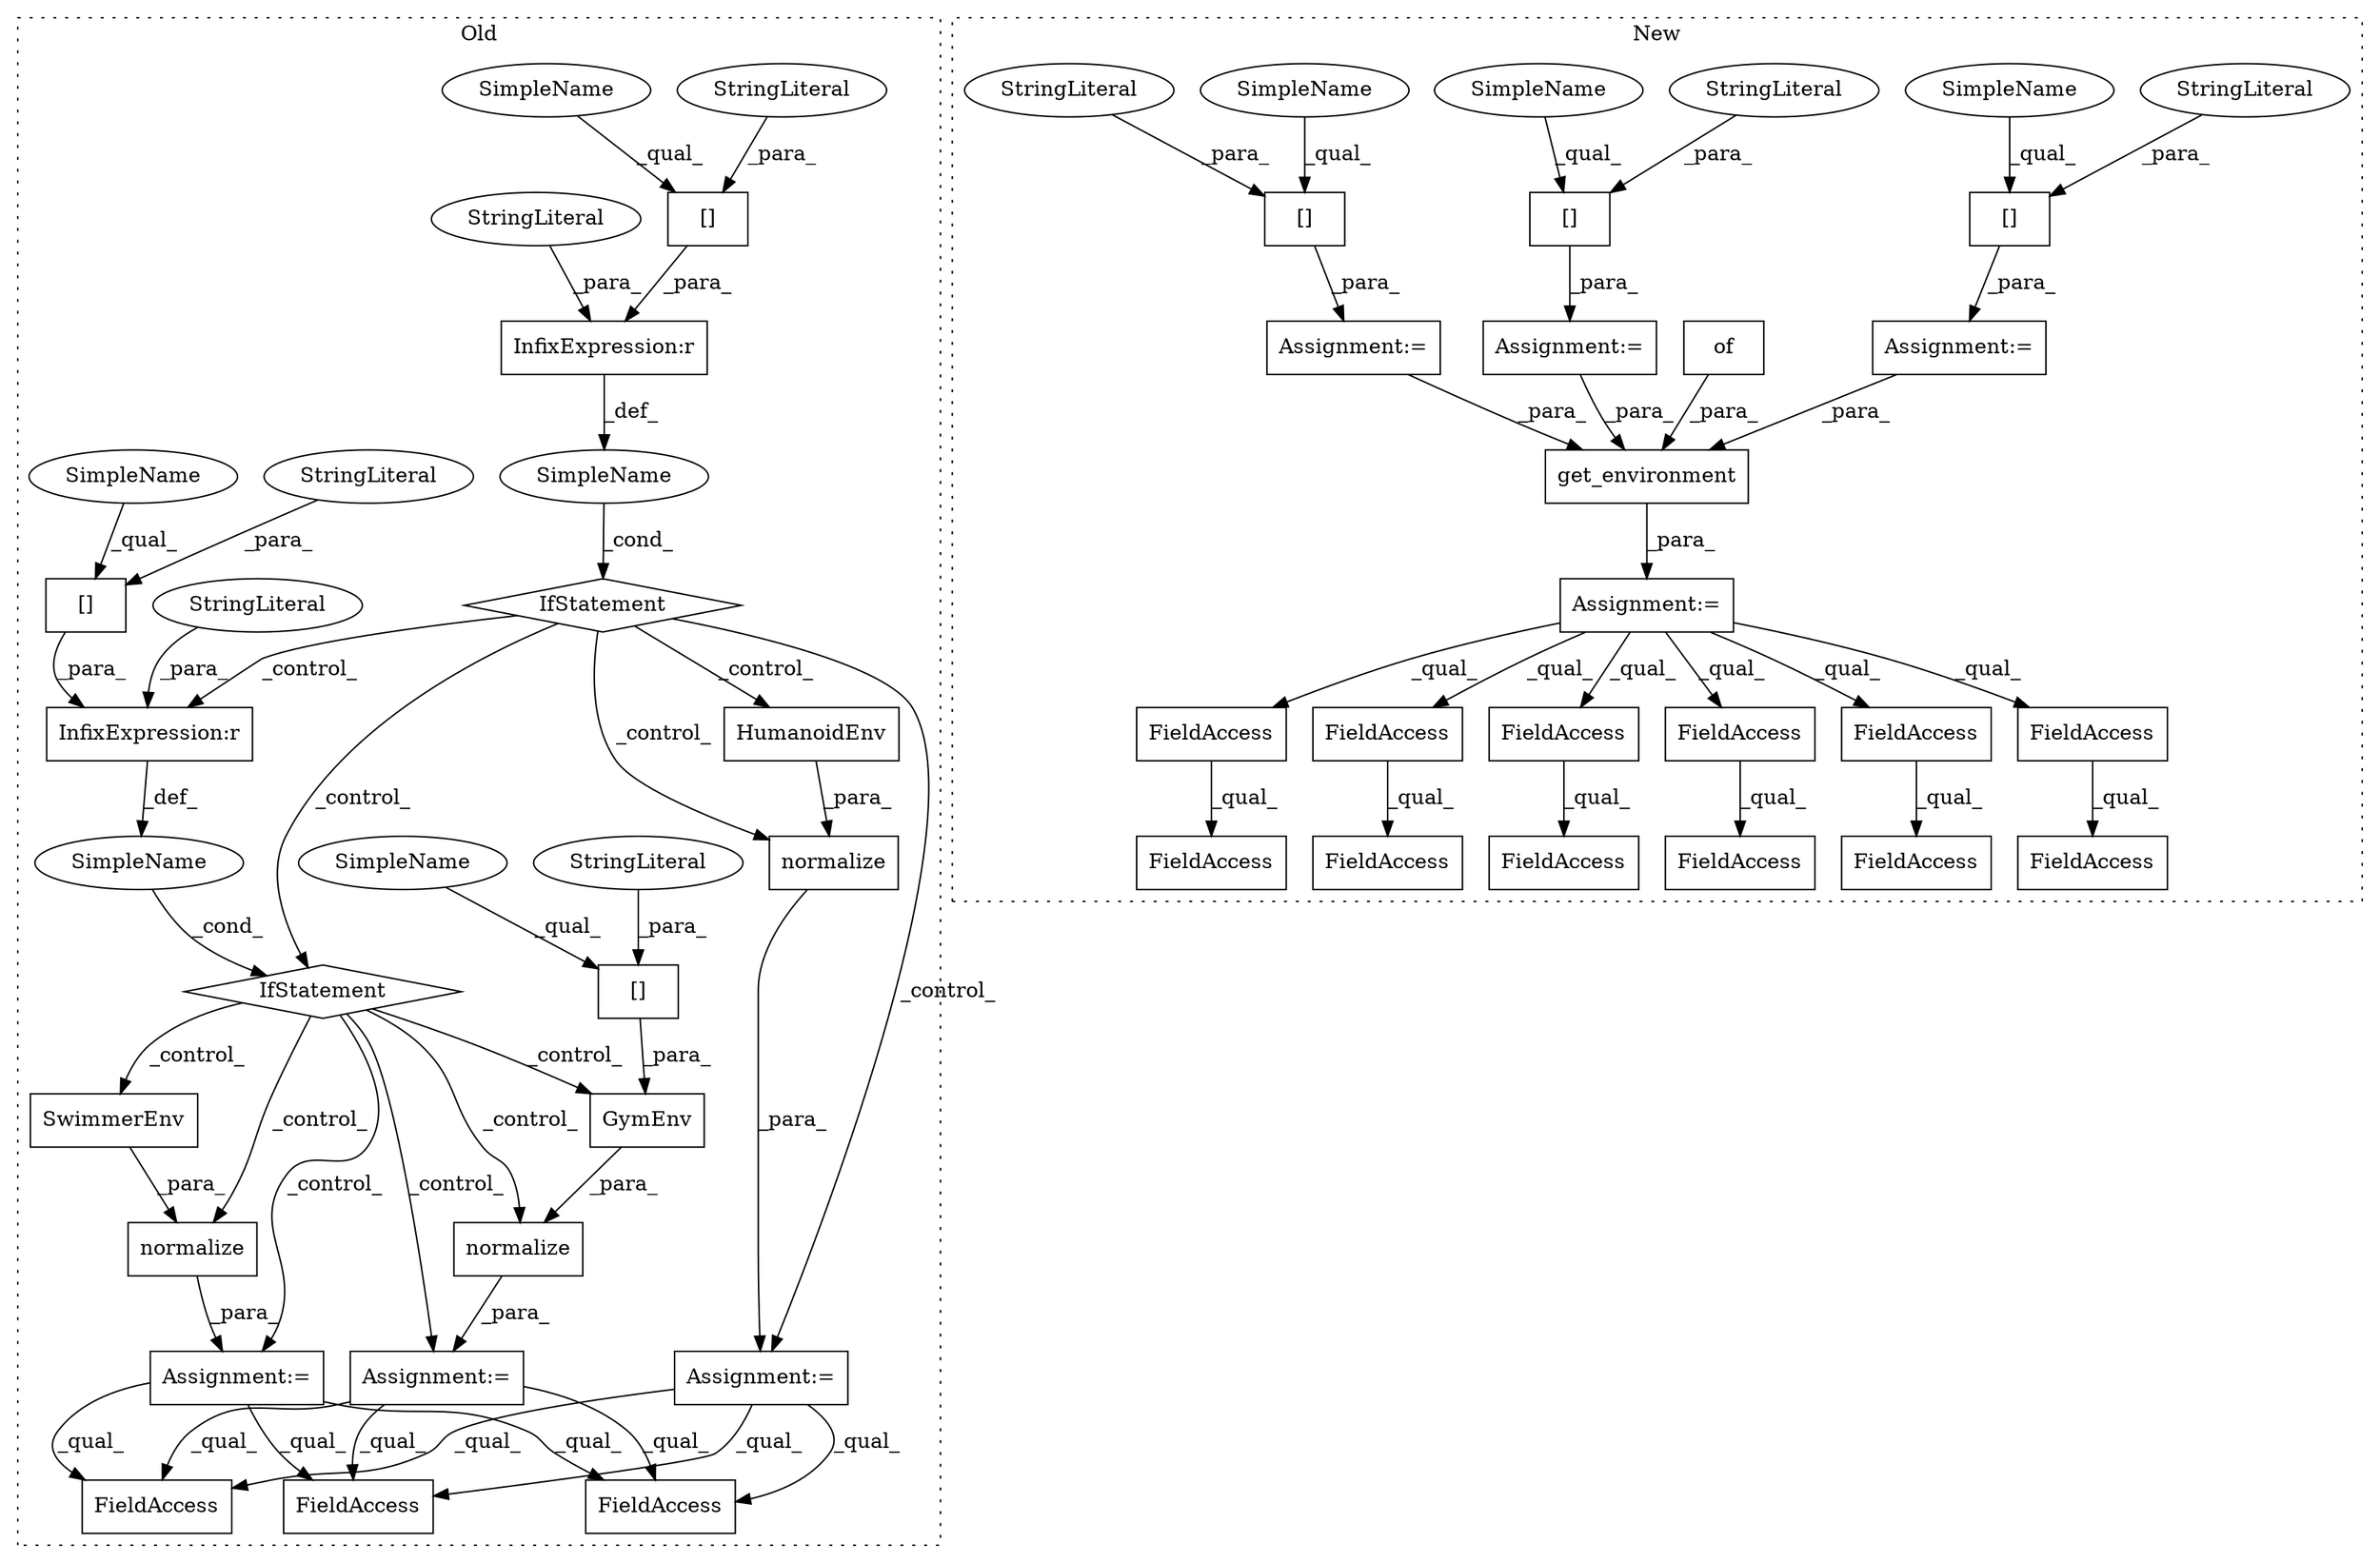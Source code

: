 digraph G {
subgraph cluster0 {
1 [label="SwimmerEnv" a="32" s="2753" l="12" shape="box"];
3 [label="SimpleName" a="42" s="" l="" shape="ellipse"];
4 [label="normalize" a="32" s="2792,2829" l="10,1" shape="box"];
5 [label="SimpleName" a="42" s="" l="" shape="ellipse"];
7 [label="InfixExpression:r" a="27" s="2611" l="4" shape="box"];
8 [label="[]" a="2" s="2592,2610" l="8,1" shape="box"];
9 [label="StringLiteral" a="45" s="2615" l="16" shape="ellipse"];
10 [label="StringLiteral" a="45" s="2600" l="10" shape="ellipse"];
11 [label="[]" a="2" s="2691,2709" l="8,1" shape="box"];
15 [label="StringLiteral" a="45" s="2699" l="10" shape="ellipse"];
16 [label="[]" a="2" s="2809,2827" l="8,1" shape="box"];
17 [label="StringLiteral" a="45" s="2817" l="10" shape="ellipse"];
19 [label="GymEnv" a="32" s="2802,2828" l="7,1" shape="box"];
20 [label="HumanoidEnv" a="32" s="2655" l="13" shape="box"];
21 [label="FieldAccess" a="22" s="2894" l="8" shape="box"];
22 [label="InfixExpression:r" a="27" s="2710" l="4" shape="box"];
23 [label="normalize" a="32" s="2645,2668" l="10,1" shape="box"];
24 [label="IfStatement" a="25" s="2687,2729" l="4,2" shape="diamond"];
25 [label="normalize" a="32" s="2743,2765" l="10,1" shape="box"];
26 [label="IfStatement" a="25" s="2588,2631" l="4,2" shape="diamond"];
27 [label="Assignment:=" a="7" s="2791" l="1" shape="box"];
28 [label="Assignment:=" a="7" s="2644" l="1" shape="box"];
29 [label="Assignment:=" a="7" s="2742" l="1" shape="box"];
32 [label="StringLiteral" a="45" s="2714" l="15" shape="ellipse"];
49 [label="FieldAccess" a="22" s="3254" l="8" shape="box"];
50 [label="FieldAccess" a="22" s="3191" l="8" shape="box"];
51 [label="SimpleName" a="42" s="2592" l="7" shape="ellipse"];
52 [label="SimpleName" a="42" s="2809" l="7" shape="ellipse"];
53 [label="SimpleName" a="42" s="2691" l="7" shape="ellipse"];
label = "Old";
style="dotted";
}
subgraph cluster1 {
2 [label="[]" a="2" s="2314,2330" l="8,1" shape="box"];
6 [label="StringLiteral" a="45" s="2322" l="8" shape="ellipse"];
12 [label="[]" a="2" s="2187,2205" l="8,1" shape="box"];
13 [label="StringLiteral" a="45" s="2195" l="10" shape="ellipse"];
14 [label="[]" a="2" s="2286,2300" l="8,1" shape="box"];
18 [label="StringLiteral" a="45" s="2294" l="6" shape="ellipse"];
30 [label="Assignment:=" a="7" s="2186" l="1" shape="box"];
31 [label="FieldAccess" a="22" s="2812" l="22" shape="box"];
33 [label="FieldAccess" a="22" s="2784" l="21" shape="box"];
34 [label="FieldAccess" a="22" s="2445" l="21" shape="box"];
35 [label="FieldAccess" a="22" s="2784" l="27" shape="box"];
36 [label="FieldAccess" a="22" s="2812" l="16" shape="box"];
37 [label="FieldAccess" a="22" s="2473" l="22" shape="box"];
38 [label="FieldAccess" a="22" s="2473" l="16" shape="box"];
39 [label="FieldAccess" a="22" s="2917" l="16" shape="box"];
40 [label="FieldAccess" a="22" s="2917" l="22" shape="box"];
41 [label="FieldAccess" a="22" s="2445" l="27" shape="box"];
42 [label="FieldAccess" a="22" s="2889" l="21" shape="box"];
43 [label="FieldAccess" a="22" s="2889" l="27" shape="box"];
44 [label="of" a="32" s="2382" l="4" shape="box"];
45 [label="Assignment:=" a="7" s="2285" l="1" shape="box"];
46 [label="Assignment:=" a="7" s="2340" l="1" shape="box"];
47 [label="Assignment:=" a="7" s="2313" l="1" shape="box"];
48 [label="get_environment" a="32" s="2341,2386" l="16,1" shape="box"];
54 [label="SimpleName" a="42" s="2314" l="7" shape="ellipse"];
55 [label="SimpleName" a="42" s="2286" l="7" shape="ellipse"];
56 [label="SimpleName" a="42" s="2187" l="7" shape="ellipse"];
label = "New";
style="dotted";
}
1 -> 25 [label="_para_"];
2 -> 47 [label="_para_"];
3 -> 24 [label="_cond_"];
4 -> 27 [label="_para_"];
5 -> 26 [label="_cond_"];
6 -> 2 [label="_para_"];
7 -> 5 [label="_def_"];
8 -> 7 [label="_para_"];
9 -> 7 [label="_para_"];
10 -> 8 [label="_para_"];
11 -> 22 [label="_para_"];
12 -> 30 [label="_para_"];
13 -> 12 [label="_para_"];
14 -> 45 [label="_para_"];
15 -> 11 [label="_para_"];
16 -> 19 [label="_para_"];
17 -> 16 [label="_para_"];
18 -> 14 [label="_para_"];
19 -> 4 [label="_para_"];
20 -> 23 [label="_para_"];
22 -> 3 [label="_def_"];
23 -> 28 [label="_para_"];
24 -> 25 [label="_control_"];
24 -> 19 [label="_control_"];
24 -> 1 [label="_control_"];
24 -> 4 [label="_control_"];
24 -> 27 [label="_control_"];
24 -> 29 [label="_control_"];
25 -> 29 [label="_para_"];
26 -> 20 [label="_control_"];
26 -> 22 [label="_control_"];
26 -> 28 [label="_control_"];
26 -> 23 [label="_control_"];
26 -> 24 [label="_control_"];
27 -> 21 [label="_qual_"];
27 -> 50 [label="_qual_"];
27 -> 49 [label="_qual_"];
28 -> 49 [label="_qual_"];
28 -> 21 [label="_qual_"];
28 -> 50 [label="_qual_"];
29 -> 21 [label="_qual_"];
29 -> 50 [label="_qual_"];
29 -> 49 [label="_qual_"];
30 -> 48 [label="_para_"];
32 -> 22 [label="_para_"];
33 -> 35 [label="_qual_"];
34 -> 41 [label="_qual_"];
36 -> 31 [label="_qual_"];
38 -> 37 [label="_qual_"];
39 -> 40 [label="_qual_"];
42 -> 43 [label="_qual_"];
44 -> 48 [label="_para_"];
45 -> 48 [label="_para_"];
46 -> 38 [label="_qual_"];
46 -> 42 [label="_qual_"];
46 -> 34 [label="_qual_"];
46 -> 39 [label="_qual_"];
46 -> 33 [label="_qual_"];
46 -> 36 [label="_qual_"];
47 -> 48 [label="_para_"];
48 -> 46 [label="_para_"];
51 -> 8 [label="_qual_"];
52 -> 16 [label="_qual_"];
53 -> 11 [label="_qual_"];
54 -> 2 [label="_qual_"];
55 -> 14 [label="_qual_"];
56 -> 12 [label="_qual_"];
}